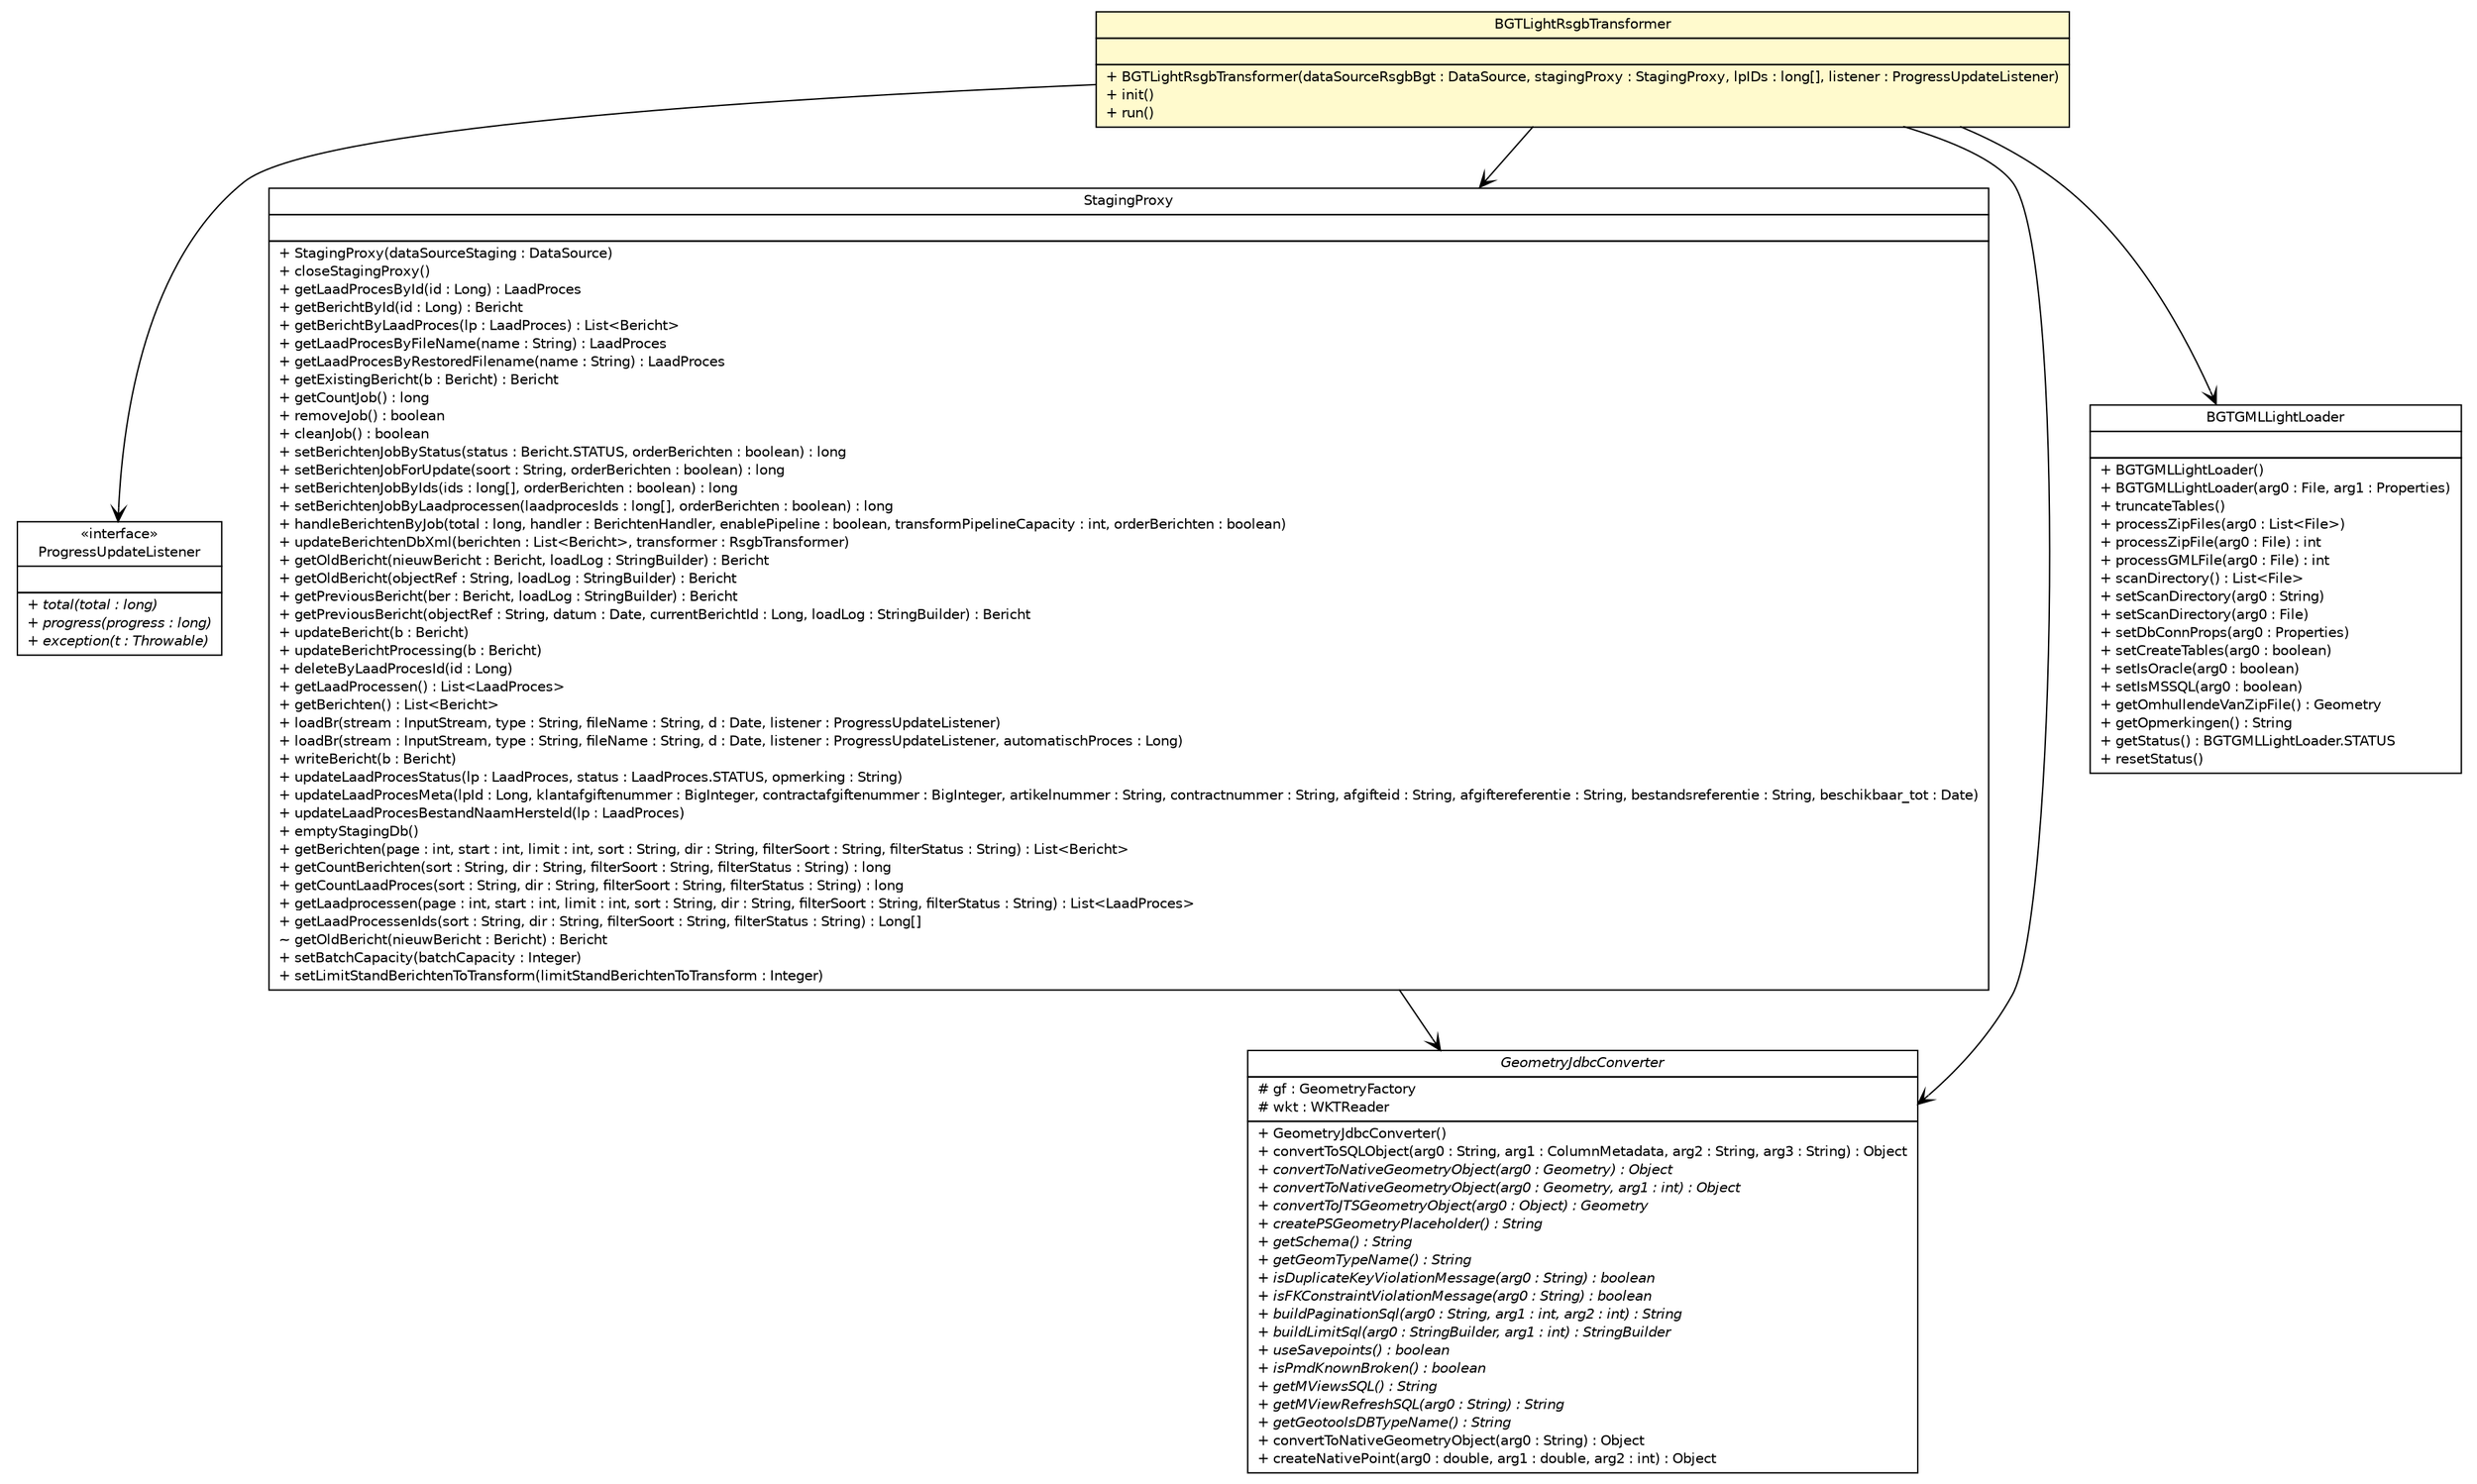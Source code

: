 #!/usr/local/bin/dot
#
# Class diagram 
# Generated by UMLGraph version R5_6-24-gf6e263 (http://www.umlgraph.org/)
#

digraph G {
	edge [fontname="Helvetica",fontsize=10,labelfontname="Helvetica",labelfontsize=10];
	node [fontname="Helvetica",fontsize=10,shape=plaintext];
	nodesep=0.25;
	ranksep=0.5;
	// nl.b3p.brmo.loader.ProgressUpdateListener
	c856 [label=<<table title="nl.b3p.brmo.loader.ProgressUpdateListener" border="0" cellborder="1" cellspacing="0" cellpadding="2" port="p" href="../ProgressUpdateListener.html">
		<tr><td><table border="0" cellspacing="0" cellpadding="1">
<tr><td align="center" balign="center"> &#171;interface&#187; </td></tr>
<tr><td align="center" balign="center"> ProgressUpdateListener </td></tr>
		</table></td></tr>
		<tr><td><table border="0" cellspacing="0" cellpadding="1">
<tr><td align="left" balign="left">  </td></tr>
		</table></td></tr>
		<tr><td><table border="0" cellspacing="0" cellpadding="1">
<tr><td align="left" balign="left"><font face="Helvetica-Oblique" point-size="10.0"> + total(total : long) </font></td></tr>
<tr><td align="left" balign="left"><font face="Helvetica-Oblique" point-size="10.0"> + progress(progress : long) </font></td></tr>
<tr><td align="left" balign="left"><font face="Helvetica-Oblique" point-size="10.0"> + exception(t : Throwable) </font></td></tr>
		</table></td></tr>
		</table>>, URL="../ProgressUpdateListener.html", fontname="Helvetica", fontcolor="black", fontsize=10.0];
	// nl.b3p.brmo.loader.StagingProxy
	c858 [label=<<table title="nl.b3p.brmo.loader.StagingProxy" border="0" cellborder="1" cellspacing="0" cellpadding="2" port="p" href="../StagingProxy.html">
		<tr><td><table border="0" cellspacing="0" cellpadding="1">
<tr><td align="center" balign="center"> StagingProxy </td></tr>
		</table></td></tr>
		<tr><td><table border="0" cellspacing="0" cellpadding="1">
<tr><td align="left" balign="left">  </td></tr>
		</table></td></tr>
		<tr><td><table border="0" cellspacing="0" cellpadding="1">
<tr><td align="left" balign="left"> + StagingProxy(dataSourceStaging : DataSource) </td></tr>
<tr><td align="left" balign="left"> + closeStagingProxy() </td></tr>
<tr><td align="left" balign="left"> + getLaadProcesById(id : Long) : LaadProces </td></tr>
<tr><td align="left" balign="left"> + getBerichtById(id : Long) : Bericht </td></tr>
<tr><td align="left" balign="left"> + getBerichtByLaadProces(lp : LaadProces) : List&lt;Bericht&gt; </td></tr>
<tr><td align="left" balign="left"> + getLaadProcesByFileName(name : String) : LaadProces </td></tr>
<tr><td align="left" balign="left"> + getLaadProcesByRestoredFilename(name : String) : LaadProces </td></tr>
<tr><td align="left" balign="left"> + getExistingBericht(b : Bericht) : Bericht </td></tr>
<tr><td align="left" balign="left"> + getCountJob() : long </td></tr>
<tr><td align="left" balign="left"> + removeJob() : boolean </td></tr>
<tr><td align="left" balign="left"> + cleanJob() : boolean </td></tr>
<tr><td align="left" balign="left"> + setBerichtenJobByStatus(status : Bericht.STATUS, orderBerichten : boolean) : long </td></tr>
<tr><td align="left" balign="left"> + setBerichtenJobForUpdate(soort : String, orderBerichten : boolean) : long </td></tr>
<tr><td align="left" balign="left"> + setBerichtenJobByIds(ids : long[], orderBerichten : boolean) : long </td></tr>
<tr><td align="left" balign="left"> + setBerichtenJobByLaadprocessen(laadprocesIds : long[], orderBerichten : boolean) : long </td></tr>
<tr><td align="left" balign="left"> + handleBerichtenByJob(total : long, handler : BerichtenHandler, enablePipeline : boolean, transformPipelineCapacity : int, orderBerichten : boolean) </td></tr>
<tr><td align="left" balign="left"> + updateBerichtenDbXml(berichten : List&lt;Bericht&gt;, transformer : RsgbTransformer) </td></tr>
<tr><td align="left" balign="left"> + getOldBericht(nieuwBericht : Bericht, loadLog : StringBuilder) : Bericht </td></tr>
<tr><td align="left" balign="left"> + getOldBericht(objectRef : String, loadLog : StringBuilder) : Bericht </td></tr>
<tr><td align="left" balign="left"> + getPreviousBericht(ber : Bericht, loadLog : StringBuilder) : Bericht </td></tr>
<tr><td align="left" balign="left"> + getPreviousBericht(objectRef : String, datum : Date, currentBerichtId : Long, loadLog : StringBuilder) : Bericht </td></tr>
<tr><td align="left" balign="left"> + updateBericht(b : Bericht) </td></tr>
<tr><td align="left" balign="left"> + updateBerichtProcessing(b : Bericht) </td></tr>
<tr><td align="left" balign="left"> + deleteByLaadProcesId(id : Long) </td></tr>
<tr><td align="left" balign="left"> + getLaadProcessen() : List&lt;LaadProces&gt; </td></tr>
<tr><td align="left" balign="left"> + getBerichten() : List&lt;Bericht&gt; </td></tr>
<tr><td align="left" balign="left"> + loadBr(stream : InputStream, type : String, fileName : String, d : Date, listener : ProgressUpdateListener) </td></tr>
<tr><td align="left" balign="left"> + loadBr(stream : InputStream, type : String, fileName : String, d : Date, listener : ProgressUpdateListener, automatischProces : Long) </td></tr>
<tr><td align="left" balign="left"> + writeBericht(b : Bericht) </td></tr>
<tr><td align="left" balign="left"> + updateLaadProcesStatus(lp : LaadProces, status : LaadProces.STATUS, opmerking : String) </td></tr>
<tr><td align="left" balign="left"> + updateLaadProcesMeta(lpId : Long, klantafgiftenummer : BigInteger, contractafgiftenummer : BigInteger, artikelnummer : String, contractnummer : String, afgifteid : String, afgiftereferentie : String, bestandsreferentie : String, beschikbaar_tot : Date) </td></tr>
<tr><td align="left" balign="left"> + updateLaadProcesBestandNaamHersteld(lp : LaadProces) </td></tr>
<tr><td align="left" balign="left"> + emptyStagingDb() </td></tr>
<tr><td align="left" balign="left"> + getBerichten(page : int, start : int, limit : int, sort : String, dir : String, filterSoort : String, filterStatus : String) : List&lt;Bericht&gt; </td></tr>
<tr><td align="left" balign="left"> + getCountBerichten(sort : String, dir : String, filterSoort : String, filterStatus : String) : long </td></tr>
<tr><td align="left" balign="left"> + getCountLaadProces(sort : String, dir : String, filterSoort : String, filterStatus : String) : long </td></tr>
<tr><td align="left" balign="left"> + getLaadprocessen(page : int, start : int, limit : int, sort : String, dir : String, filterSoort : String, filterStatus : String) : List&lt;LaadProces&gt; </td></tr>
<tr><td align="left" balign="left"> + getLaadProcessenIds(sort : String, dir : String, filterSoort : String, filterStatus : String) : Long[] </td></tr>
<tr><td align="left" balign="left"> ~ getOldBericht(nieuwBericht : Bericht) : Bericht </td></tr>
<tr><td align="left" balign="left"> + setBatchCapacity(batchCapacity : Integer) </td></tr>
<tr><td align="left" balign="left"> + setLimitStandBerichtenToTransform(limitStandBerichtenToTransform : Integer) </td></tr>
		</table></td></tr>
		</table>>, URL="../StagingProxy.html", fontname="Helvetica", fontcolor="black", fontsize=10.0];
	// nl.b3p.brmo.loader.util.BGTLightRsgbTransformer
	c872 [label=<<table title="nl.b3p.brmo.loader.util.BGTLightRsgbTransformer" border="0" cellborder="1" cellspacing="0" cellpadding="2" port="p" bgcolor="lemonChiffon" href="./BGTLightRsgbTransformer.html">
		<tr><td><table border="0" cellspacing="0" cellpadding="1">
<tr><td align="center" balign="center"> BGTLightRsgbTransformer </td></tr>
		</table></td></tr>
		<tr><td><table border="0" cellspacing="0" cellpadding="1">
<tr><td align="left" balign="left">  </td></tr>
		</table></td></tr>
		<tr><td><table border="0" cellspacing="0" cellpadding="1">
<tr><td align="left" balign="left"> + BGTLightRsgbTransformer(dataSourceRsgbBgt : DataSource, stagingProxy : StagingProxy, lpIDs : long[], listener : ProgressUpdateListener) </td></tr>
<tr><td align="left" balign="left"> + init() </td></tr>
<tr><td align="left" balign="left"> + run() </td></tr>
		</table></td></tr>
		</table>>, URL="./BGTLightRsgbTransformer.html", fontname="Helvetica", fontcolor="black", fontsize=10.0];
	// nl.b3p.brmo.loader.StagingProxy NAVASSOC nl.b3p.loader.jdbc.GeometryJdbcConverter
	c858:p -> c902:p [taillabel="", label="", headlabel="", fontname="Helvetica", fontcolor="black", fontsize=10.0, color="black", arrowhead=open];
	// nl.b3p.brmo.loader.util.BGTLightRsgbTransformer NAVASSOC nl.b3p.brmo.loader.StagingProxy
	c872:p -> c858:p [taillabel="", label="", headlabel="", fontname="Helvetica", fontcolor="black", fontsize=10.0, color="black", arrowhead=open];
	// nl.b3p.brmo.loader.util.BGTLightRsgbTransformer NAVASSOC nl.b3p.brmo.loader.ProgressUpdateListener
	c872:p -> c856:p [taillabel="", label="", headlabel="", fontname="Helvetica", fontcolor="black", fontsize=10.0, color="black", arrowhead=open];
	// nl.b3p.brmo.loader.util.BGTLightRsgbTransformer NAVASSOC nl.b3p.loader.jdbc.GeometryJdbcConverter
	c872:p -> c902:p [taillabel="", label="", headlabel="", fontname="Helvetica", fontcolor="black", fontsize=10.0, color="black", arrowhead=open];
	// nl.b3p.brmo.loader.util.BGTLightRsgbTransformer NAVASSOC nl.b3p.brmo.loader.gml.BGTGMLLightLoader
	c872:p -> c907:p [taillabel="", label="", headlabel="", fontname="Helvetica", fontcolor="black", fontsize=10.0, color="black", arrowhead=open];
	// nl.b3p.loader.jdbc.GeometryJdbcConverter
	c902 [label=<<table title="nl.b3p.loader.jdbc.GeometryJdbcConverter" border="0" cellborder="1" cellspacing="0" cellpadding="2" port="p" href="https://b3partners.github.io/jdbc-util/apidocs/nl/b3p/loader/jdbc/GeometryJdbcConverter.html">
		<tr><td><table border="0" cellspacing="0" cellpadding="1">
<tr><td align="center" balign="center"><font face="Helvetica-Oblique"> GeometryJdbcConverter </font></td></tr>
		</table></td></tr>
		<tr><td><table border="0" cellspacing="0" cellpadding="1">
<tr><td align="left" balign="left"> # gf : GeometryFactory </td></tr>
<tr><td align="left" balign="left"> # wkt : WKTReader </td></tr>
		</table></td></tr>
		<tr><td><table border="0" cellspacing="0" cellpadding="1">
<tr><td align="left" balign="left"> + GeometryJdbcConverter() </td></tr>
<tr><td align="left" balign="left"> + convertToSQLObject(arg0 : String, arg1 : ColumnMetadata, arg2 : String, arg3 : String) : Object </td></tr>
<tr><td align="left" balign="left"><font face="Helvetica-Oblique" point-size="10.0"> + convertToNativeGeometryObject(arg0 : Geometry) : Object </font></td></tr>
<tr><td align="left" balign="left"><font face="Helvetica-Oblique" point-size="10.0"> + convertToNativeGeometryObject(arg0 : Geometry, arg1 : int) : Object </font></td></tr>
<tr><td align="left" balign="left"><font face="Helvetica-Oblique" point-size="10.0"> + convertToJTSGeometryObject(arg0 : Object) : Geometry </font></td></tr>
<tr><td align="left" balign="left"><font face="Helvetica-Oblique" point-size="10.0"> + createPSGeometryPlaceholder() : String </font></td></tr>
<tr><td align="left" balign="left"><font face="Helvetica-Oblique" point-size="10.0"> + getSchema() : String </font></td></tr>
<tr><td align="left" balign="left"><font face="Helvetica-Oblique" point-size="10.0"> + getGeomTypeName() : String </font></td></tr>
<tr><td align="left" balign="left"><font face="Helvetica-Oblique" point-size="10.0"> + isDuplicateKeyViolationMessage(arg0 : String) : boolean </font></td></tr>
<tr><td align="left" balign="left"><font face="Helvetica-Oblique" point-size="10.0"> + isFKConstraintViolationMessage(arg0 : String) : boolean </font></td></tr>
<tr><td align="left" balign="left"><font face="Helvetica-Oblique" point-size="10.0"> + buildPaginationSql(arg0 : String, arg1 : int, arg2 : int) : String </font></td></tr>
<tr><td align="left" balign="left"><font face="Helvetica-Oblique" point-size="10.0"> + buildLimitSql(arg0 : StringBuilder, arg1 : int) : StringBuilder </font></td></tr>
<tr><td align="left" balign="left"><font face="Helvetica-Oblique" point-size="10.0"> + useSavepoints() : boolean </font></td></tr>
<tr><td align="left" balign="left"><font face="Helvetica-Oblique" point-size="10.0"> + isPmdKnownBroken() : boolean </font></td></tr>
<tr><td align="left" balign="left"><font face="Helvetica-Oblique" point-size="10.0"> + getMViewsSQL() : String </font></td></tr>
<tr><td align="left" balign="left"><font face="Helvetica-Oblique" point-size="10.0"> + getMViewRefreshSQL(arg0 : String) : String </font></td></tr>
<tr><td align="left" balign="left"><font face="Helvetica-Oblique" point-size="10.0"> + getGeotoolsDBTypeName() : String </font></td></tr>
<tr><td align="left" balign="left"> + convertToNativeGeometryObject(arg0 : String) : Object </td></tr>
<tr><td align="left" balign="left"> + createNativePoint(arg0 : double, arg1 : double, arg2 : int) : Object </td></tr>
		</table></td></tr>
		</table>>, URL="https://b3partners.github.io/jdbc-util/apidocs/nl/b3p/loader/jdbc/GeometryJdbcConverter.html", fontname="Helvetica", fontcolor="black", fontsize=10.0];
	// nl.b3p.brmo.loader.gml.BGTGMLLightLoader
	c907 [label=<<table title="nl.b3p.brmo.loader.gml.BGTGMLLightLoader" border="0" cellborder="1" cellspacing="0" cellpadding="2" port="p">
		<tr><td><table border="0" cellspacing="0" cellpadding="1">
<tr><td align="center" balign="center"> BGTGMLLightLoader </td></tr>
		</table></td></tr>
		<tr><td><table border="0" cellspacing="0" cellpadding="1">
<tr><td align="left" balign="left">  </td></tr>
		</table></td></tr>
		<tr><td><table border="0" cellspacing="0" cellpadding="1">
<tr><td align="left" balign="left"> + BGTGMLLightLoader() </td></tr>
<tr><td align="left" balign="left"> + BGTGMLLightLoader(arg0 : File, arg1 : Properties) </td></tr>
<tr><td align="left" balign="left"> + truncateTables() </td></tr>
<tr><td align="left" balign="left"> + processZipFiles(arg0 : List&lt;File&gt;) </td></tr>
<tr><td align="left" balign="left"> + processZipFile(arg0 : File) : int </td></tr>
<tr><td align="left" balign="left"> + processGMLFile(arg0 : File) : int </td></tr>
<tr><td align="left" balign="left"> + scanDirectory() : List&lt;File&gt; </td></tr>
<tr><td align="left" balign="left"> + setScanDirectory(arg0 : String) </td></tr>
<tr><td align="left" balign="left"> + setScanDirectory(arg0 : File) </td></tr>
<tr><td align="left" balign="left"> + setDbConnProps(arg0 : Properties) </td></tr>
<tr><td align="left" balign="left"> + setCreateTables(arg0 : boolean) </td></tr>
<tr><td align="left" balign="left"> + setIsOracle(arg0 : boolean) </td></tr>
<tr><td align="left" balign="left"> + setIsMSSQL(arg0 : boolean) </td></tr>
<tr><td align="left" balign="left"> + getOmhullendeVanZipFile() : Geometry </td></tr>
<tr><td align="left" balign="left"> + getOpmerkingen() : String </td></tr>
<tr><td align="left" balign="left"> + getStatus() : BGTGMLLightLoader.STATUS </td></tr>
<tr><td align="left" balign="left"> + resetStatus() </td></tr>
		</table></td></tr>
		</table>>, URL="null", fontname="Helvetica", fontcolor="black", fontsize=10.0];
}


